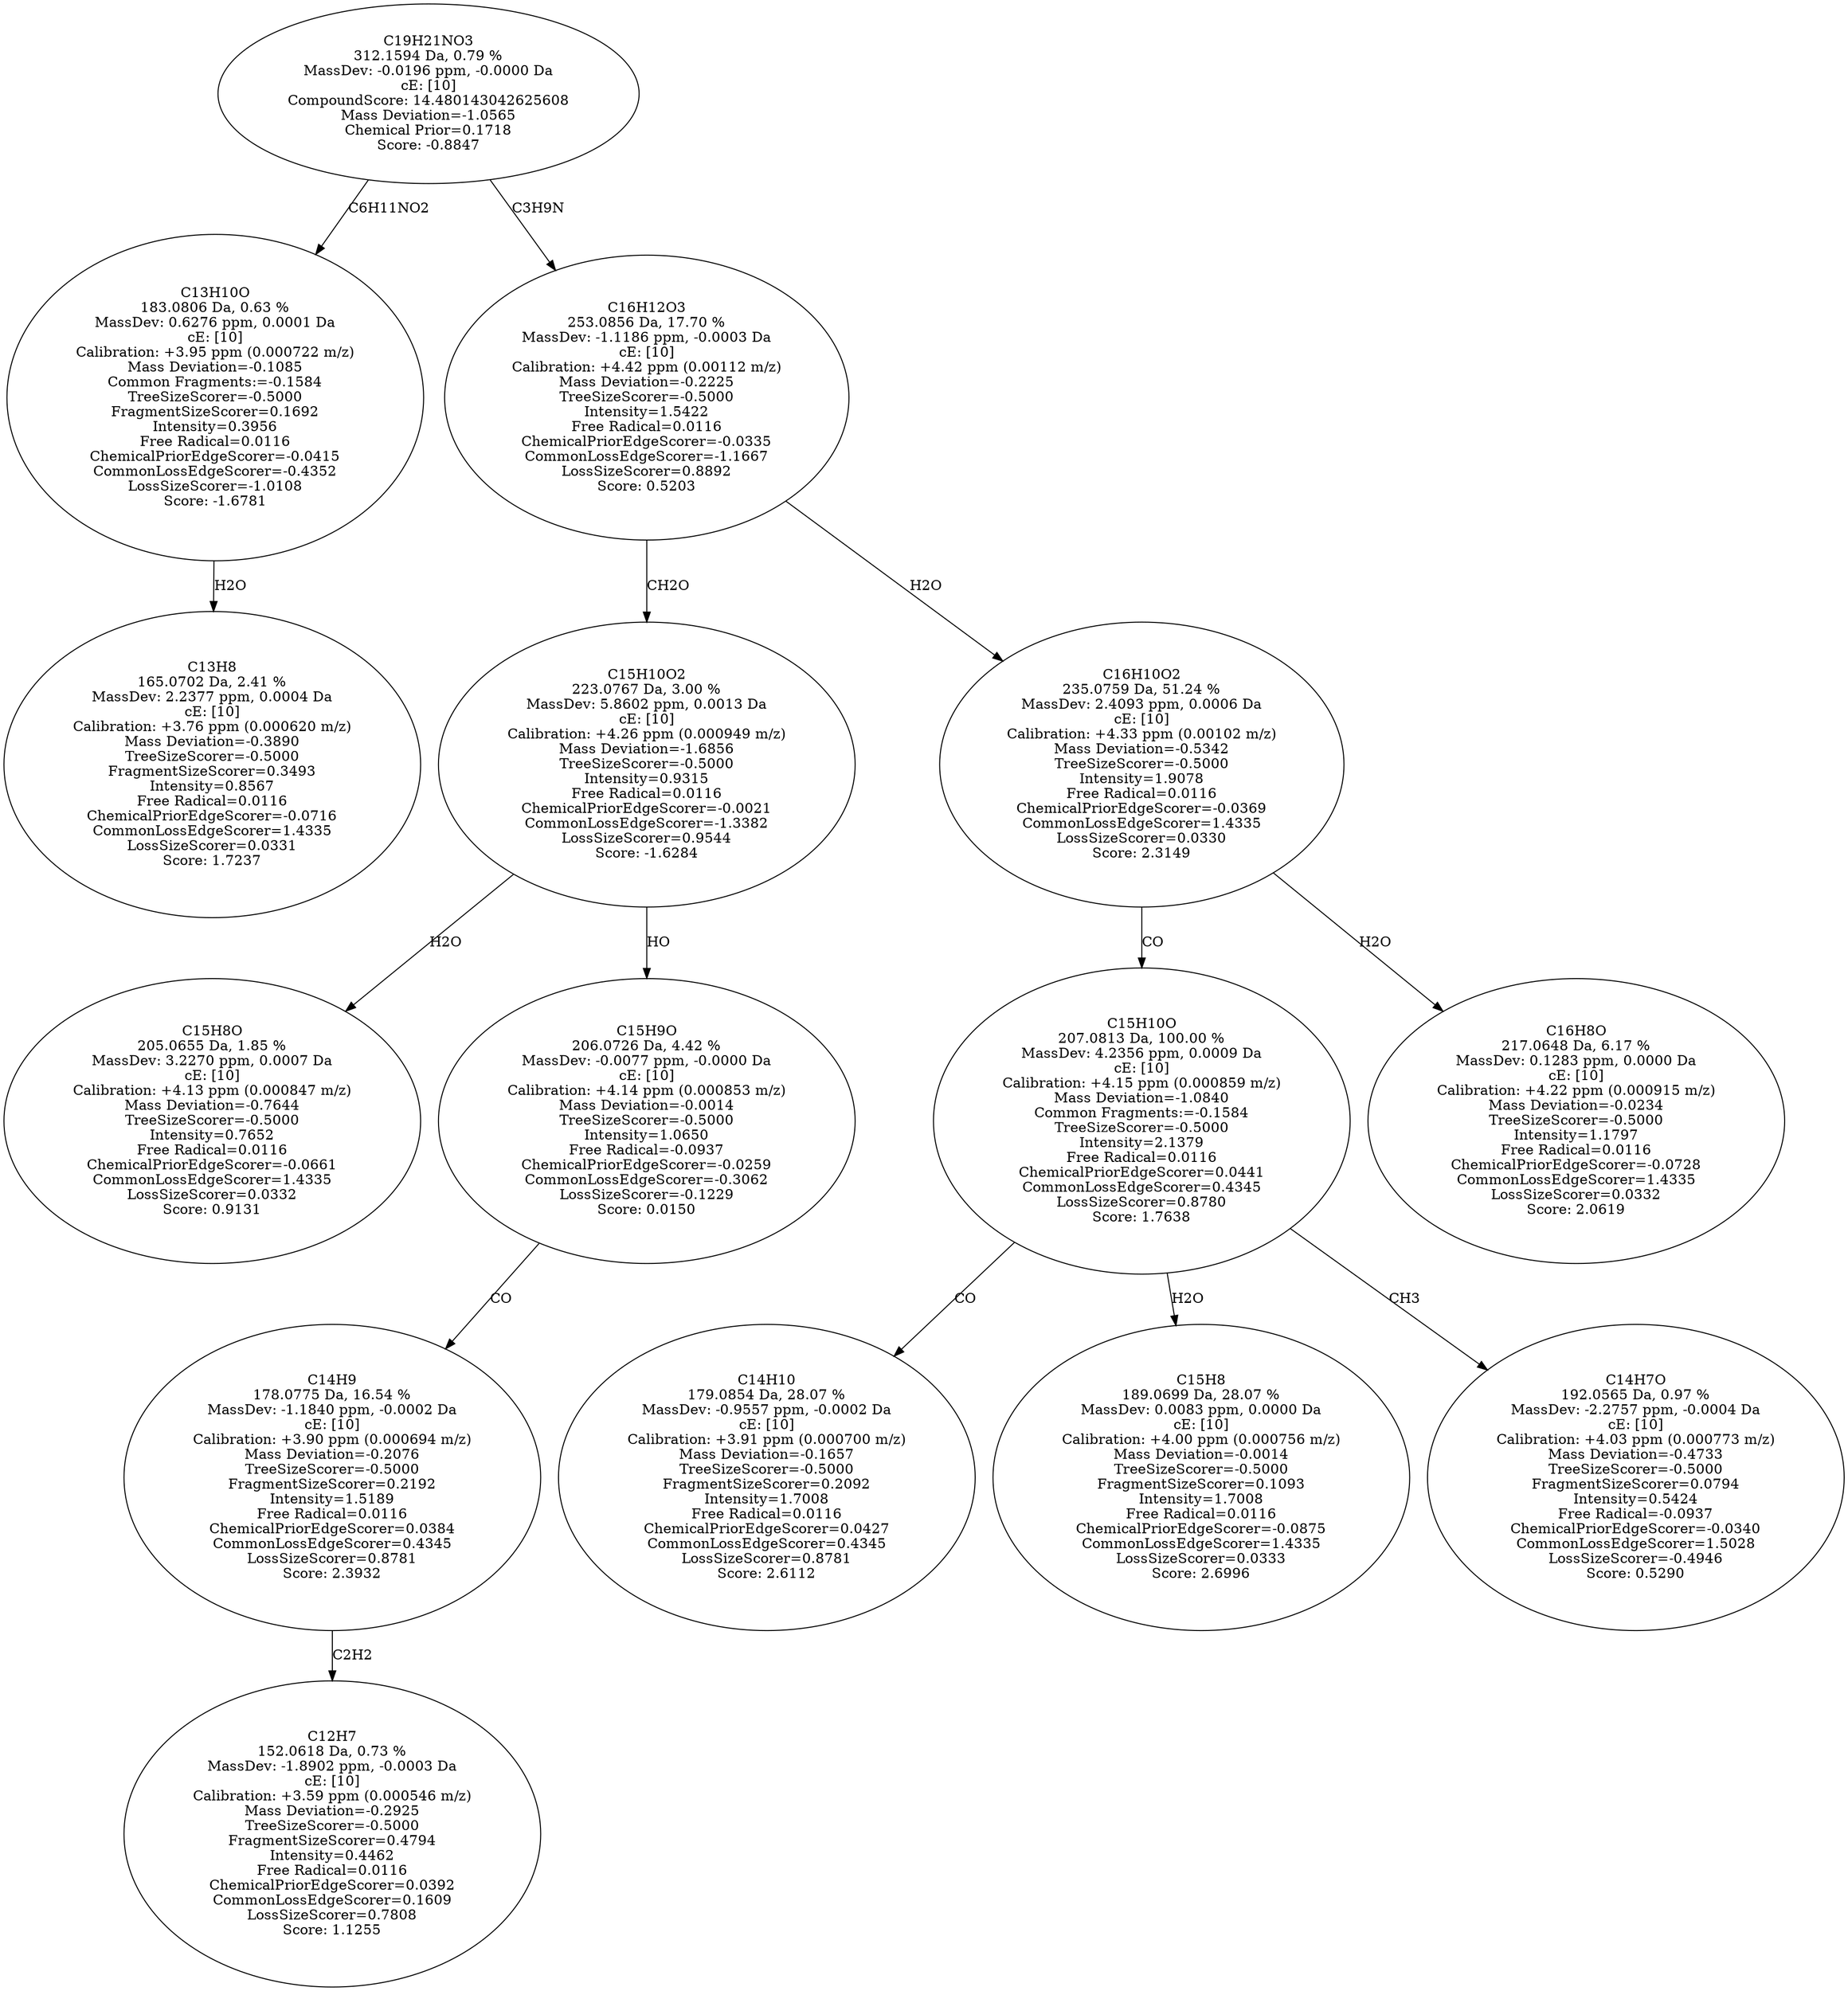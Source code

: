 strict digraph {
v1 [label="C13H8\n165.0702 Da, 2.41 %\nMassDev: 2.2377 ppm, 0.0004 Da\ncE: [10]\nCalibration: +3.76 ppm (0.000620 m/z)\nMass Deviation=-0.3890\nTreeSizeScorer=-0.5000\nFragmentSizeScorer=0.3493\nIntensity=0.8567\nFree Radical=0.0116\nChemicalPriorEdgeScorer=-0.0716\nCommonLossEdgeScorer=1.4335\nLossSizeScorer=0.0331\nScore: 1.7237"];
v2 [label="C13H10O\n183.0806 Da, 0.63 %\nMassDev: 0.6276 ppm, 0.0001 Da\ncE: [10]\nCalibration: +3.95 ppm (0.000722 m/z)\nMass Deviation=-0.1085\nCommon Fragments:=-0.1584\nTreeSizeScorer=-0.5000\nFragmentSizeScorer=0.1692\nIntensity=0.3956\nFree Radical=0.0116\nChemicalPriorEdgeScorer=-0.0415\nCommonLossEdgeScorer=-0.4352\nLossSizeScorer=-1.0108\nScore: -1.6781"];
v3 [label="C15H8O\n205.0655 Da, 1.85 %\nMassDev: 3.2270 ppm, 0.0007 Da\ncE: [10]\nCalibration: +4.13 ppm (0.000847 m/z)\nMass Deviation=-0.7644\nTreeSizeScorer=-0.5000\nIntensity=0.7652\nFree Radical=0.0116\nChemicalPriorEdgeScorer=-0.0661\nCommonLossEdgeScorer=1.4335\nLossSizeScorer=0.0332\nScore: 0.9131"];
v4 [label="C12H7\n152.0618 Da, 0.73 %\nMassDev: -1.8902 ppm, -0.0003 Da\ncE: [10]\nCalibration: +3.59 ppm (0.000546 m/z)\nMass Deviation=-0.2925\nTreeSizeScorer=-0.5000\nFragmentSizeScorer=0.4794\nIntensity=0.4462\nFree Radical=0.0116\nChemicalPriorEdgeScorer=0.0392\nCommonLossEdgeScorer=0.1609\nLossSizeScorer=0.7808\nScore: 1.1255"];
v5 [label="C14H9\n178.0775 Da, 16.54 %\nMassDev: -1.1840 ppm, -0.0002 Da\ncE: [10]\nCalibration: +3.90 ppm (0.000694 m/z)\nMass Deviation=-0.2076\nTreeSizeScorer=-0.5000\nFragmentSizeScorer=0.2192\nIntensity=1.5189\nFree Radical=0.0116\nChemicalPriorEdgeScorer=0.0384\nCommonLossEdgeScorer=0.4345\nLossSizeScorer=0.8781\nScore: 2.3932"];
v6 [label="C15H9O\n206.0726 Da, 4.42 %\nMassDev: -0.0077 ppm, -0.0000 Da\ncE: [10]\nCalibration: +4.14 ppm (0.000853 m/z)\nMass Deviation=-0.0014\nTreeSizeScorer=-0.5000\nIntensity=1.0650\nFree Radical=-0.0937\nChemicalPriorEdgeScorer=-0.0259\nCommonLossEdgeScorer=-0.3062\nLossSizeScorer=-0.1229\nScore: 0.0150"];
v7 [label="C15H10O2\n223.0767 Da, 3.00 %\nMassDev: 5.8602 ppm, 0.0013 Da\ncE: [10]\nCalibration: +4.26 ppm (0.000949 m/z)\nMass Deviation=-1.6856\nTreeSizeScorer=-0.5000\nIntensity=0.9315\nFree Radical=0.0116\nChemicalPriorEdgeScorer=-0.0021\nCommonLossEdgeScorer=-1.3382\nLossSizeScorer=0.9544\nScore: -1.6284"];
v8 [label="C14H10\n179.0854 Da, 28.07 %\nMassDev: -0.9557 ppm, -0.0002 Da\ncE: [10]\nCalibration: +3.91 ppm (0.000700 m/z)\nMass Deviation=-0.1657\nTreeSizeScorer=-0.5000\nFragmentSizeScorer=0.2092\nIntensity=1.7008\nFree Radical=0.0116\nChemicalPriorEdgeScorer=0.0427\nCommonLossEdgeScorer=0.4345\nLossSizeScorer=0.8781\nScore: 2.6112"];
v9 [label="C15H8\n189.0699 Da, 28.07 %\nMassDev: 0.0083 ppm, 0.0000 Da\ncE: [10]\nCalibration: +4.00 ppm (0.000756 m/z)\nMass Deviation=-0.0014\nTreeSizeScorer=-0.5000\nFragmentSizeScorer=0.1093\nIntensity=1.7008\nFree Radical=0.0116\nChemicalPriorEdgeScorer=-0.0875\nCommonLossEdgeScorer=1.4335\nLossSizeScorer=0.0333\nScore: 2.6996"];
v10 [label="C14H7O\n192.0565 Da, 0.97 %\nMassDev: -2.2757 ppm, -0.0004 Da\ncE: [10]\nCalibration: +4.03 ppm (0.000773 m/z)\nMass Deviation=-0.4733\nTreeSizeScorer=-0.5000\nFragmentSizeScorer=0.0794\nIntensity=0.5424\nFree Radical=-0.0937\nChemicalPriorEdgeScorer=-0.0340\nCommonLossEdgeScorer=1.5028\nLossSizeScorer=-0.4946\nScore: 0.5290"];
v11 [label="C15H10O\n207.0813 Da, 100.00 %\nMassDev: 4.2356 ppm, 0.0009 Da\ncE: [10]\nCalibration: +4.15 ppm (0.000859 m/z)\nMass Deviation=-1.0840\nCommon Fragments:=-0.1584\nTreeSizeScorer=-0.5000\nIntensity=2.1379\nFree Radical=0.0116\nChemicalPriorEdgeScorer=0.0441\nCommonLossEdgeScorer=0.4345\nLossSizeScorer=0.8780\nScore: 1.7638"];
v12 [label="C16H8O\n217.0648 Da, 6.17 %\nMassDev: 0.1283 ppm, 0.0000 Da\ncE: [10]\nCalibration: +4.22 ppm (0.000915 m/z)\nMass Deviation=-0.0234\nTreeSizeScorer=-0.5000\nIntensity=1.1797\nFree Radical=0.0116\nChemicalPriorEdgeScorer=-0.0728\nCommonLossEdgeScorer=1.4335\nLossSizeScorer=0.0332\nScore: 2.0619"];
v13 [label="C16H10O2\n235.0759 Da, 51.24 %\nMassDev: 2.4093 ppm, 0.0006 Da\ncE: [10]\nCalibration: +4.33 ppm (0.00102 m/z)\nMass Deviation=-0.5342\nTreeSizeScorer=-0.5000\nIntensity=1.9078\nFree Radical=0.0116\nChemicalPriorEdgeScorer=-0.0369\nCommonLossEdgeScorer=1.4335\nLossSizeScorer=0.0330\nScore: 2.3149"];
v14 [label="C16H12O3\n253.0856 Da, 17.70 %\nMassDev: -1.1186 ppm, -0.0003 Da\ncE: [10]\nCalibration: +4.42 ppm (0.00112 m/z)\nMass Deviation=-0.2225\nTreeSizeScorer=-0.5000\nIntensity=1.5422\nFree Radical=0.0116\nChemicalPriorEdgeScorer=-0.0335\nCommonLossEdgeScorer=-1.1667\nLossSizeScorer=0.8892\nScore: 0.5203"];
v15 [label="C19H21NO3\n312.1594 Da, 0.79 %\nMassDev: -0.0196 ppm, -0.0000 Da\ncE: [10]\nCompoundScore: 14.480143042625608\nMass Deviation=-1.0565\nChemical Prior=0.1718\nScore: -0.8847"];
v2 -> v1 [label="H2O"];
v15 -> v2 [label="C6H11NO2"];
v7 -> v3 [label="H2O"];
v5 -> v4 [label="C2H2"];
v6 -> v5 [label="CO"];
v7 -> v6 [label="HO"];
v14 -> v7 [label="CH2O"];
v11 -> v8 [label="CO"];
v11 -> v9 [label="H2O"];
v11 -> v10 [label="CH3"];
v13 -> v11 [label="CO"];
v13 -> v12 [label="H2O"];
v14 -> v13 [label="H2O"];
v15 -> v14 [label="C3H9N"];
}